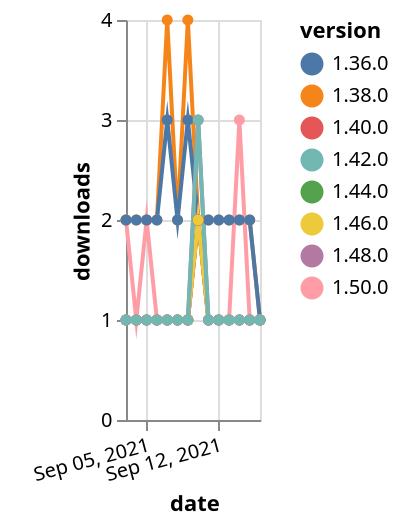 {"$schema": "https://vega.github.io/schema/vega-lite/v5.json", "description": "A simple bar chart with embedded data.", "data": {"values": [{"date": "2021-09-03", "total": 118, "delta": 2, "version": "1.50.0"}, {"date": "2021-09-04", "total": 119, "delta": 1, "version": "1.50.0"}, {"date": "2021-09-05", "total": 121, "delta": 2, "version": "1.50.0"}, {"date": "2021-09-06", "total": 122, "delta": 1, "version": "1.50.0"}, {"date": "2021-09-07", "total": 123, "delta": 1, "version": "1.50.0"}, {"date": "2021-09-08", "total": 124, "delta": 1, "version": "1.50.0"}, {"date": "2021-09-09", "total": 125, "delta": 1, "version": "1.50.0"}, {"date": "2021-09-10", "total": 127, "delta": 2, "version": "1.50.0"}, {"date": "2021-09-11", "total": 128, "delta": 1, "version": "1.50.0"}, {"date": "2021-09-12", "total": 129, "delta": 1, "version": "1.50.0"}, {"date": "2021-09-13", "total": 130, "delta": 1, "version": "1.50.0"}, {"date": "2021-09-14", "total": 133, "delta": 3, "version": "1.50.0"}, {"date": "2021-09-15", "total": 134, "delta": 1, "version": "1.50.0"}, {"date": "2021-09-16", "total": 135, "delta": 1, "version": "1.50.0"}, {"date": "2021-09-03", "total": 187, "delta": 1, "version": "1.44.0"}, {"date": "2021-09-04", "total": 188, "delta": 1, "version": "1.44.0"}, {"date": "2021-09-05", "total": 189, "delta": 1, "version": "1.44.0"}, {"date": "2021-09-06", "total": 190, "delta": 1, "version": "1.44.0"}, {"date": "2021-09-07", "total": 191, "delta": 1, "version": "1.44.0"}, {"date": "2021-09-08", "total": 192, "delta": 1, "version": "1.44.0"}, {"date": "2021-09-09", "total": 193, "delta": 1, "version": "1.44.0"}, {"date": "2021-09-10", "total": 195, "delta": 2, "version": "1.44.0"}, {"date": "2021-09-11", "total": 196, "delta": 1, "version": "1.44.0"}, {"date": "2021-09-12", "total": 197, "delta": 1, "version": "1.44.0"}, {"date": "2021-09-13", "total": 198, "delta": 1, "version": "1.44.0"}, {"date": "2021-09-14", "total": 199, "delta": 1, "version": "1.44.0"}, {"date": "2021-09-15", "total": 200, "delta": 1, "version": "1.44.0"}, {"date": "2021-09-16", "total": 201, "delta": 1, "version": "1.44.0"}, {"date": "2021-09-03", "total": 2519, "delta": 2, "version": "1.38.0"}, {"date": "2021-09-04", "total": 2521, "delta": 2, "version": "1.38.0"}, {"date": "2021-09-05", "total": 2523, "delta": 2, "version": "1.38.0"}, {"date": "2021-09-06", "total": 2525, "delta": 2, "version": "1.38.0"}, {"date": "2021-09-07", "total": 2529, "delta": 4, "version": "1.38.0"}, {"date": "2021-09-08", "total": 2531, "delta": 2, "version": "1.38.0"}, {"date": "2021-09-09", "total": 2535, "delta": 4, "version": "1.38.0"}, {"date": "2021-09-10", "total": 2537, "delta": 2, "version": "1.38.0"}, {"date": "2021-09-11", "total": 2539, "delta": 2, "version": "1.38.0"}, {"date": "2021-09-12", "total": 2541, "delta": 2, "version": "1.38.0"}, {"date": "2021-09-13", "total": 2543, "delta": 2, "version": "1.38.0"}, {"date": "2021-09-14", "total": 2545, "delta": 2, "version": "1.38.0"}, {"date": "2021-09-15", "total": 2547, "delta": 2, "version": "1.38.0"}, {"date": "2021-09-16", "total": 2548, "delta": 1, "version": "1.38.0"}, {"date": "2021-09-03", "total": 2361, "delta": 2, "version": "1.36.0"}, {"date": "2021-09-04", "total": 2363, "delta": 2, "version": "1.36.0"}, {"date": "2021-09-05", "total": 2365, "delta": 2, "version": "1.36.0"}, {"date": "2021-09-06", "total": 2367, "delta": 2, "version": "1.36.0"}, {"date": "2021-09-07", "total": 2370, "delta": 3, "version": "1.36.0"}, {"date": "2021-09-08", "total": 2372, "delta": 2, "version": "1.36.0"}, {"date": "2021-09-09", "total": 2375, "delta": 3, "version": "1.36.0"}, {"date": "2021-09-10", "total": 2377, "delta": 2, "version": "1.36.0"}, {"date": "2021-09-11", "total": 2379, "delta": 2, "version": "1.36.0"}, {"date": "2021-09-12", "total": 2381, "delta": 2, "version": "1.36.0"}, {"date": "2021-09-13", "total": 2383, "delta": 2, "version": "1.36.0"}, {"date": "2021-09-14", "total": 2385, "delta": 2, "version": "1.36.0"}, {"date": "2021-09-15", "total": 2387, "delta": 2, "version": "1.36.0"}, {"date": "2021-09-16", "total": 2388, "delta": 1, "version": "1.36.0"}, {"date": "2021-09-03", "total": 239, "delta": 1, "version": "1.40.0"}, {"date": "2021-09-04", "total": 240, "delta": 1, "version": "1.40.0"}, {"date": "2021-09-05", "total": 241, "delta": 1, "version": "1.40.0"}, {"date": "2021-09-06", "total": 242, "delta": 1, "version": "1.40.0"}, {"date": "2021-09-07", "total": 243, "delta": 1, "version": "1.40.0"}, {"date": "2021-09-08", "total": 244, "delta": 1, "version": "1.40.0"}, {"date": "2021-09-09", "total": 245, "delta": 1, "version": "1.40.0"}, {"date": "2021-09-10", "total": 247, "delta": 2, "version": "1.40.0"}, {"date": "2021-09-11", "total": 248, "delta": 1, "version": "1.40.0"}, {"date": "2021-09-12", "total": 249, "delta": 1, "version": "1.40.0"}, {"date": "2021-09-13", "total": 250, "delta": 1, "version": "1.40.0"}, {"date": "2021-09-14", "total": 251, "delta": 1, "version": "1.40.0"}, {"date": "2021-09-15", "total": 252, "delta": 1, "version": "1.40.0"}, {"date": "2021-09-16", "total": 253, "delta": 1, "version": "1.40.0"}, {"date": "2021-09-03", "total": 161, "delta": 1, "version": "1.46.0"}, {"date": "2021-09-04", "total": 162, "delta": 1, "version": "1.46.0"}, {"date": "2021-09-05", "total": 163, "delta": 1, "version": "1.46.0"}, {"date": "2021-09-06", "total": 164, "delta": 1, "version": "1.46.0"}, {"date": "2021-09-07", "total": 165, "delta": 1, "version": "1.46.0"}, {"date": "2021-09-08", "total": 166, "delta": 1, "version": "1.46.0"}, {"date": "2021-09-09", "total": 167, "delta": 1, "version": "1.46.0"}, {"date": "2021-09-10", "total": 169, "delta": 2, "version": "1.46.0"}, {"date": "2021-09-11", "total": 170, "delta": 1, "version": "1.46.0"}, {"date": "2021-09-12", "total": 171, "delta": 1, "version": "1.46.0"}, {"date": "2021-09-13", "total": 172, "delta": 1, "version": "1.46.0"}, {"date": "2021-09-14", "total": 173, "delta": 1, "version": "1.46.0"}, {"date": "2021-09-15", "total": 174, "delta": 1, "version": "1.46.0"}, {"date": "2021-09-16", "total": 175, "delta": 1, "version": "1.46.0"}, {"date": "2021-09-03", "total": 171, "delta": 1, "version": "1.48.0"}, {"date": "2021-09-04", "total": 172, "delta": 1, "version": "1.48.0"}, {"date": "2021-09-05", "total": 173, "delta": 1, "version": "1.48.0"}, {"date": "2021-09-06", "total": 174, "delta": 1, "version": "1.48.0"}, {"date": "2021-09-07", "total": 175, "delta": 1, "version": "1.48.0"}, {"date": "2021-09-08", "total": 176, "delta": 1, "version": "1.48.0"}, {"date": "2021-09-09", "total": 177, "delta": 1, "version": "1.48.0"}, {"date": "2021-09-10", "total": 180, "delta": 3, "version": "1.48.0"}, {"date": "2021-09-11", "total": 181, "delta": 1, "version": "1.48.0"}, {"date": "2021-09-12", "total": 182, "delta": 1, "version": "1.48.0"}, {"date": "2021-09-13", "total": 183, "delta": 1, "version": "1.48.0"}, {"date": "2021-09-14", "total": 184, "delta": 1, "version": "1.48.0"}, {"date": "2021-09-15", "total": 185, "delta": 1, "version": "1.48.0"}, {"date": "2021-09-16", "total": 186, "delta": 1, "version": "1.48.0"}, {"date": "2021-09-03", "total": 332, "delta": 1, "version": "1.42.0"}, {"date": "2021-09-04", "total": 333, "delta": 1, "version": "1.42.0"}, {"date": "2021-09-05", "total": 334, "delta": 1, "version": "1.42.0"}, {"date": "2021-09-06", "total": 335, "delta": 1, "version": "1.42.0"}, {"date": "2021-09-07", "total": 336, "delta": 1, "version": "1.42.0"}, {"date": "2021-09-08", "total": 337, "delta": 1, "version": "1.42.0"}, {"date": "2021-09-09", "total": 338, "delta": 1, "version": "1.42.0"}, {"date": "2021-09-10", "total": 341, "delta": 3, "version": "1.42.0"}, {"date": "2021-09-11", "total": 342, "delta": 1, "version": "1.42.0"}, {"date": "2021-09-12", "total": 343, "delta": 1, "version": "1.42.0"}, {"date": "2021-09-13", "total": 344, "delta": 1, "version": "1.42.0"}, {"date": "2021-09-14", "total": 345, "delta": 1, "version": "1.42.0"}, {"date": "2021-09-15", "total": 346, "delta": 1, "version": "1.42.0"}, {"date": "2021-09-16", "total": 347, "delta": 1, "version": "1.42.0"}]}, "width": "container", "mark": {"type": "line", "point": {"filled": true}}, "encoding": {"x": {"field": "date", "type": "temporal", "timeUnit": "yearmonthdate", "title": "date", "axis": {"labelAngle": -15}}, "y": {"field": "delta", "type": "quantitative", "title": "downloads"}, "color": {"field": "version", "type": "nominal"}, "tooltip": {"field": "delta"}}}